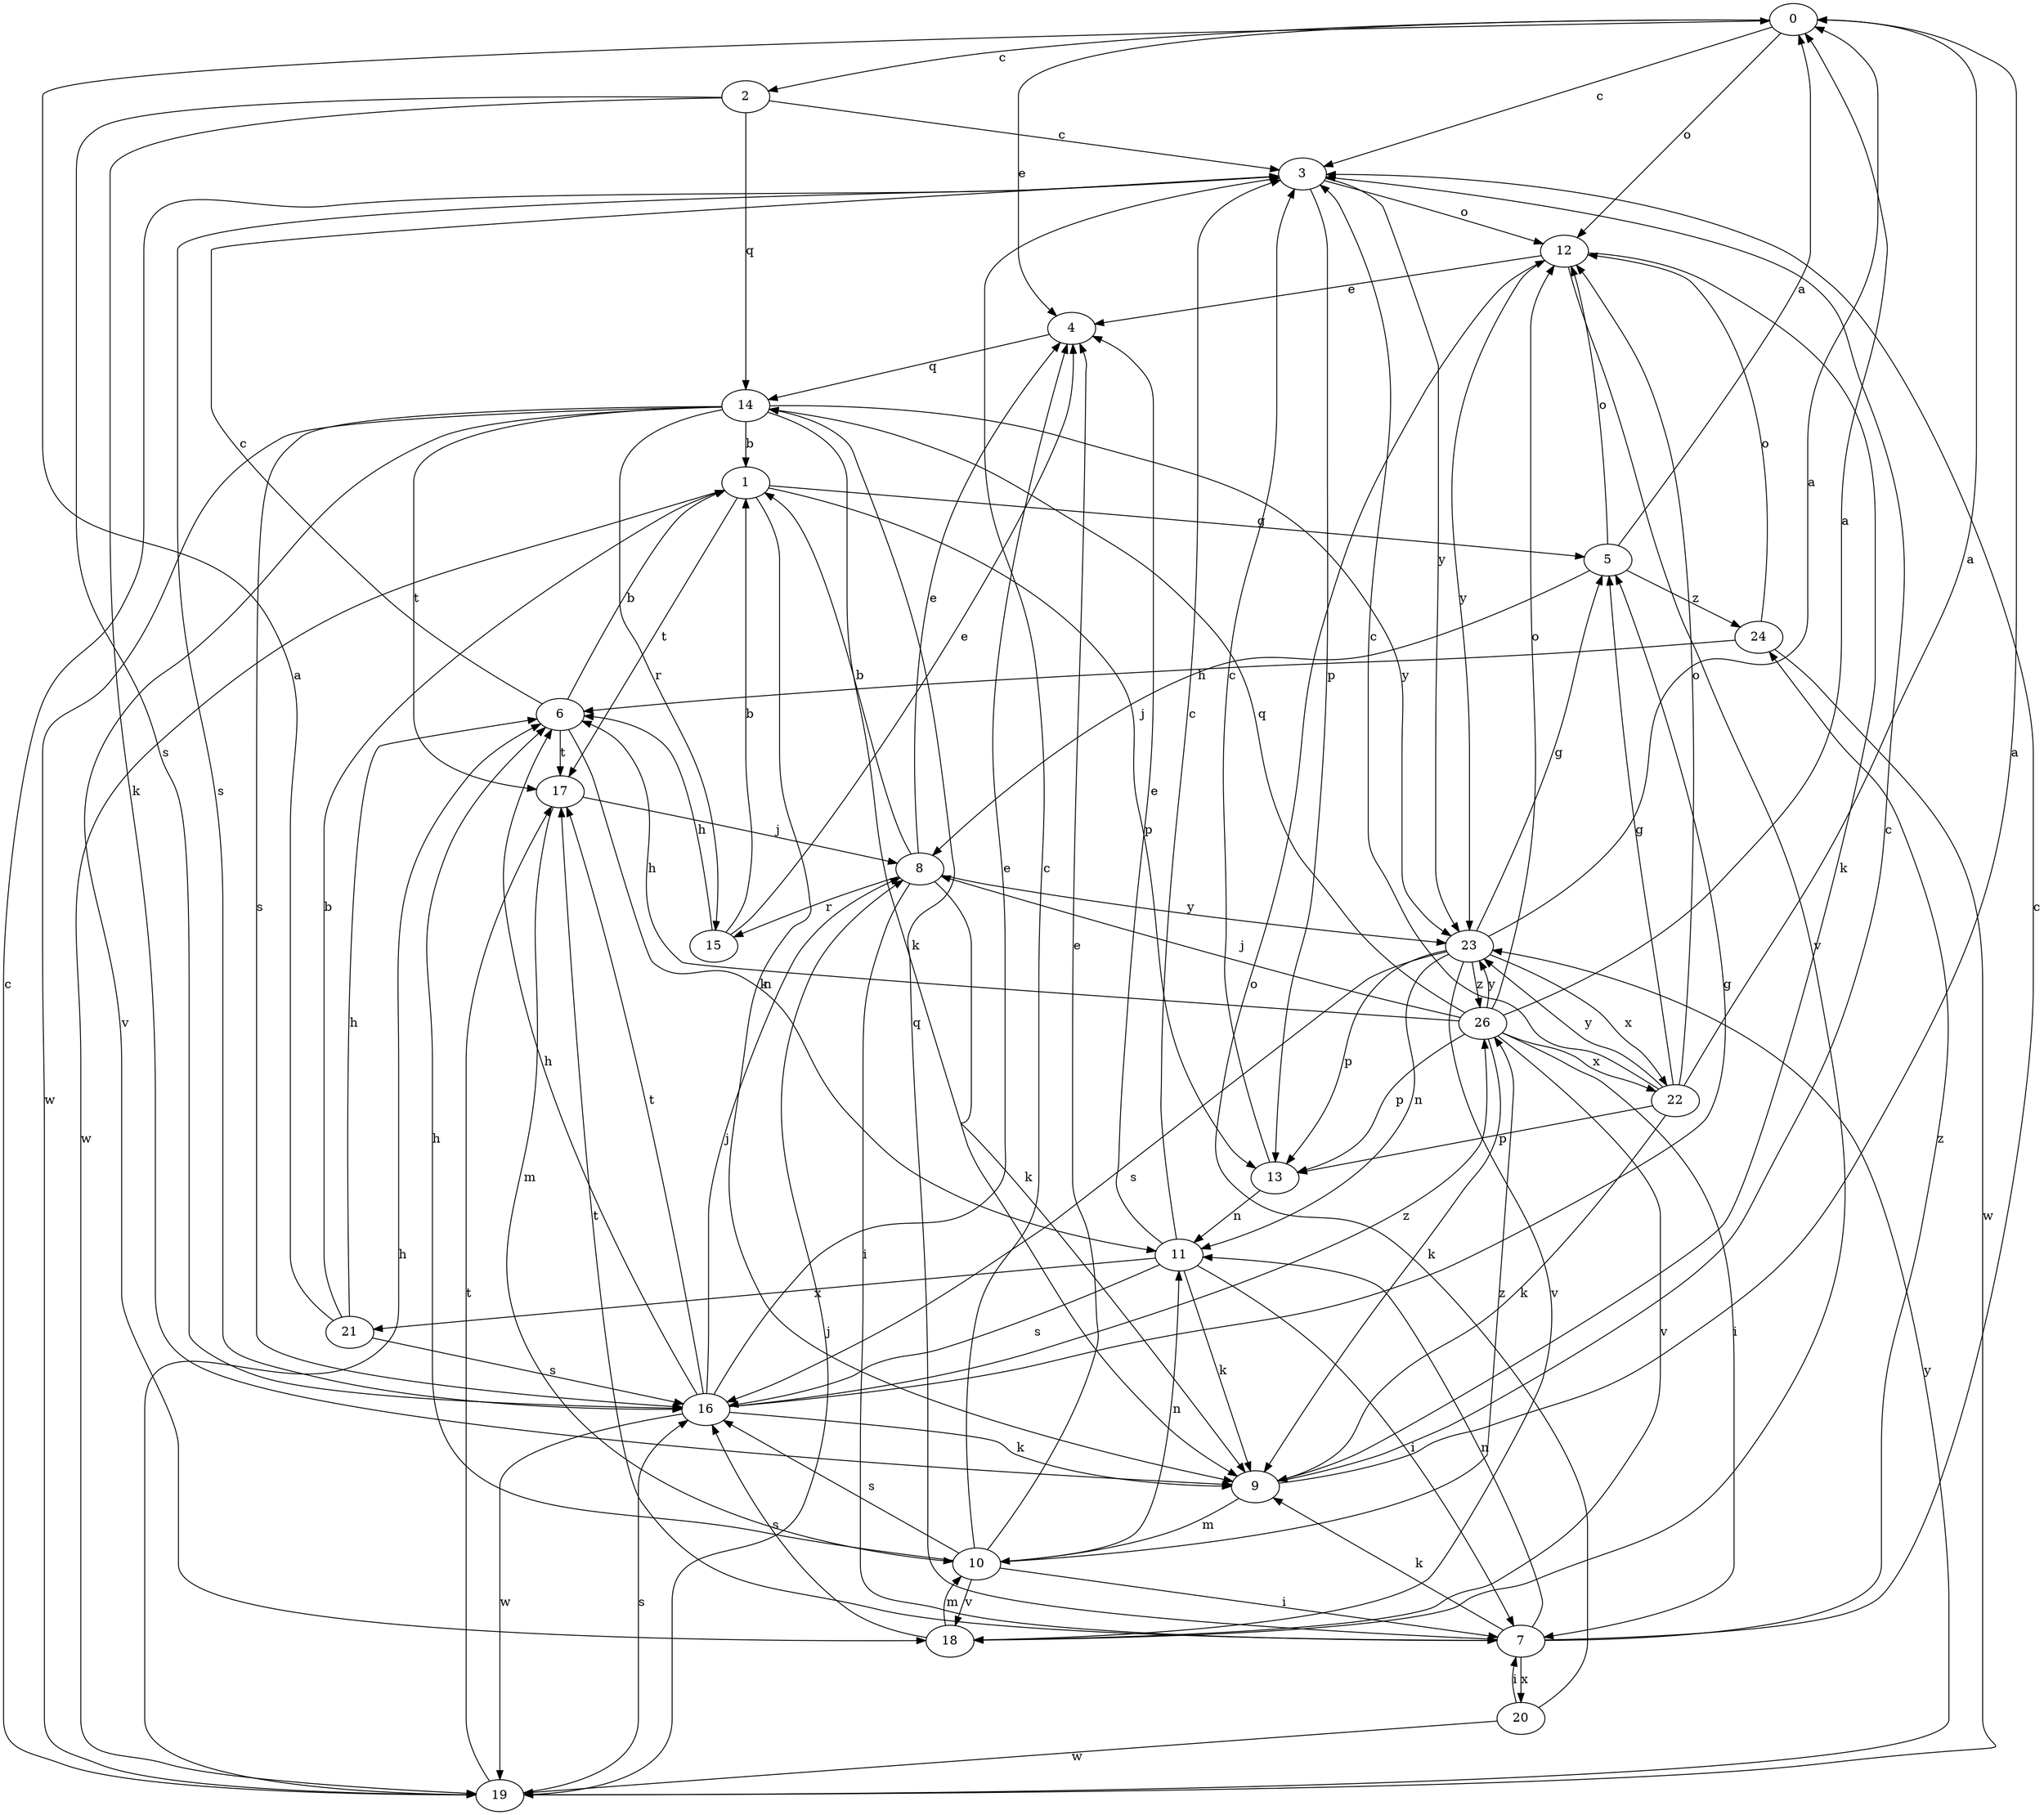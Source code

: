 strict digraph  {
0;
1;
2;
3;
4;
5;
6;
7;
8;
9;
10;
11;
12;
13;
14;
15;
16;
17;
18;
19;
20;
21;
22;
23;
24;
26;
0 -> 2  [label=c];
0 -> 3  [label=c];
0 -> 4  [label=e];
0 -> 12  [label=o];
1 -> 5  [label=g];
1 -> 9  [label=k];
1 -> 13  [label=p];
1 -> 17  [label=t];
1 -> 19  [label=w];
2 -> 3  [label=c];
2 -> 9  [label=k];
2 -> 14  [label=q];
2 -> 16  [label=s];
3 -> 12  [label=o];
3 -> 13  [label=p];
3 -> 16  [label=s];
3 -> 23  [label=y];
4 -> 14  [label=q];
5 -> 0  [label=a];
5 -> 8  [label=j];
5 -> 12  [label=o];
5 -> 24  [label=z];
6 -> 1  [label=b];
6 -> 3  [label=c];
6 -> 11  [label=n];
6 -> 17  [label=t];
7 -> 3  [label=c];
7 -> 9  [label=k];
7 -> 11  [label=n];
7 -> 14  [label=q];
7 -> 17  [label=t];
7 -> 20  [label=x];
7 -> 24  [label=z];
8 -> 1  [label=b];
8 -> 4  [label=e];
8 -> 7  [label=i];
8 -> 9  [label=k];
8 -> 15  [label=r];
8 -> 23  [label=y];
9 -> 0  [label=a];
9 -> 3  [label=c];
9 -> 10  [label=m];
10 -> 3  [label=c];
10 -> 4  [label=e];
10 -> 6  [label=h];
10 -> 7  [label=i];
10 -> 11  [label=n];
10 -> 16  [label=s];
10 -> 18  [label=v];
10 -> 26  [label=z];
11 -> 3  [label=c];
11 -> 4  [label=e];
11 -> 7  [label=i];
11 -> 9  [label=k];
11 -> 16  [label=s];
11 -> 21  [label=x];
12 -> 4  [label=e];
12 -> 9  [label=k];
12 -> 18  [label=v];
12 -> 23  [label=y];
13 -> 3  [label=c];
13 -> 11  [label=n];
14 -> 1  [label=b];
14 -> 9  [label=k];
14 -> 15  [label=r];
14 -> 16  [label=s];
14 -> 17  [label=t];
14 -> 18  [label=v];
14 -> 19  [label=w];
14 -> 23  [label=y];
15 -> 1  [label=b];
15 -> 4  [label=e];
15 -> 6  [label=h];
16 -> 4  [label=e];
16 -> 5  [label=g];
16 -> 6  [label=h];
16 -> 8  [label=j];
16 -> 9  [label=k];
16 -> 17  [label=t];
16 -> 19  [label=w];
16 -> 26  [label=z];
17 -> 8  [label=j];
17 -> 10  [label=m];
18 -> 10  [label=m];
18 -> 16  [label=s];
19 -> 3  [label=c];
19 -> 6  [label=h];
19 -> 8  [label=j];
19 -> 16  [label=s];
19 -> 17  [label=t];
19 -> 23  [label=y];
20 -> 7  [label=i];
20 -> 12  [label=o];
20 -> 19  [label=w];
21 -> 0  [label=a];
21 -> 1  [label=b];
21 -> 6  [label=h];
21 -> 16  [label=s];
22 -> 0  [label=a];
22 -> 3  [label=c];
22 -> 5  [label=g];
22 -> 9  [label=k];
22 -> 12  [label=o];
22 -> 13  [label=p];
22 -> 23  [label=y];
23 -> 0  [label=a];
23 -> 5  [label=g];
23 -> 11  [label=n];
23 -> 13  [label=p];
23 -> 16  [label=s];
23 -> 18  [label=v];
23 -> 22  [label=x];
23 -> 26  [label=z];
24 -> 6  [label=h];
24 -> 12  [label=o];
24 -> 19  [label=w];
26 -> 0  [label=a];
26 -> 6  [label=h];
26 -> 7  [label=i];
26 -> 8  [label=j];
26 -> 9  [label=k];
26 -> 12  [label=o];
26 -> 13  [label=p];
26 -> 14  [label=q];
26 -> 18  [label=v];
26 -> 22  [label=x];
26 -> 23  [label=y];
}
